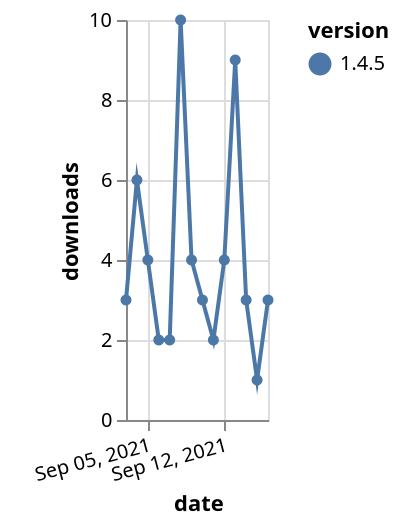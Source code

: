 {"$schema": "https://vega.github.io/schema/vega-lite/v5.json", "description": "A simple bar chart with embedded data.", "data": {"values": [{"date": "2021-09-03", "total": 4838, "delta": 3, "version": "1.4.5"}, {"date": "2021-09-04", "total": 4844, "delta": 6, "version": "1.4.5"}, {"date": "2021-09-05", "total": 4848, "delta": 4, "version": "1.4.5"}, {"date": "2021-09-06", "total": 4850, "delta": 2, "version": "1.4.5"}, {"date": "2021-09-07", "total": 4852, "delta": 2, "version": "1.4.5"}, {"date": "2021-09-08", "total": 4862, "delta": 10, "version": "1.4.5"}, {"date": "2021-09-09", "total": 4866, "delta": 4, "version": "1.4.5"}, {"date": "2021-09-10", "total": 4869, "delta": 3, "version": "1.4.5"}, {"date": "2021-09-11", "total": 4871, "delta": 2, "version": "1.4.5"}, {"date": "2021-09-12", "total": 4875, "delta": 4, "version": "1.4.5"}, {"date": "2021-09-13", "total": 4884, "delta": 9, "version": "1.4.5"}, {"date": "2021-09-14", "total": 4887, "delta": 3, "version": "1.4.5"}, {"date": "2021-09-15", "total": 4888, "delta": 1, "version": "1.4.5"}, {"date": "2021-09-16", "total": 4891, "delta": 3, "version": "1.4.5"}]}, "width": "container", "mark": {"type": "line", "point": {"filled": true}}, "encoding": {"x": {"field": "date", "type": "temporal", "timeUnit": "yearmonthdate", "title": "date", "axis": {"labelAngle": -15}}, "y": {"field": "delta", "type": "quantitative", "title": "downloads"}, "color": {"field": "version", "type": "nominal"}, "tooltip": {"field": "delta"}}}